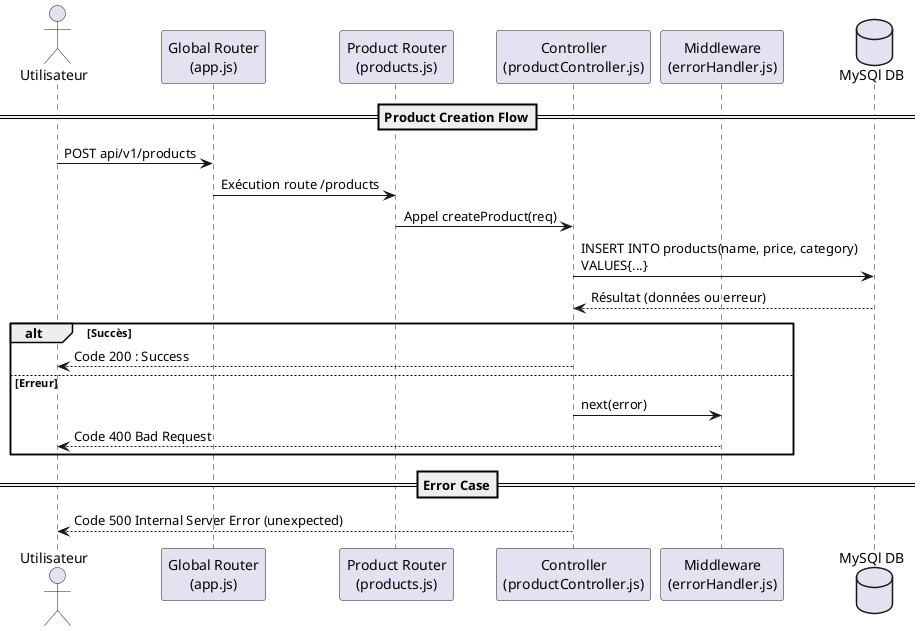 @startuml
actor Utilisateur
participant "Global Router\n(app.js)" as App
participant "Product Router\n(products.js)" as Router
participant "Controller\n(productController.js)" as Controller
participant "Middleware\n(errorHandler.js)" as Middleware
database "MySQl DB" as DB

==Product Creation Flow==

Utilisateur -> App: POST api/v1/products
App -> Router: Exécution route /products
Router -> Controller: Appel createProduct(req)
Controller -> DB: INSERT INTO products(name, price, category)\nVALUES{...}
DB --> Controller: Résultat (données ou erreur)

alt Succès
    Controller --> Utilisateur: Code 200 : Success
else Erreur
    Controller -> Middleware: next(error)
    Middleware --> Utilisateur: Code 400 Bad Request
end

==Error Case==
Controller --> Utilisateur: Code 500 Internal Server Error (unexpected)

@enduml